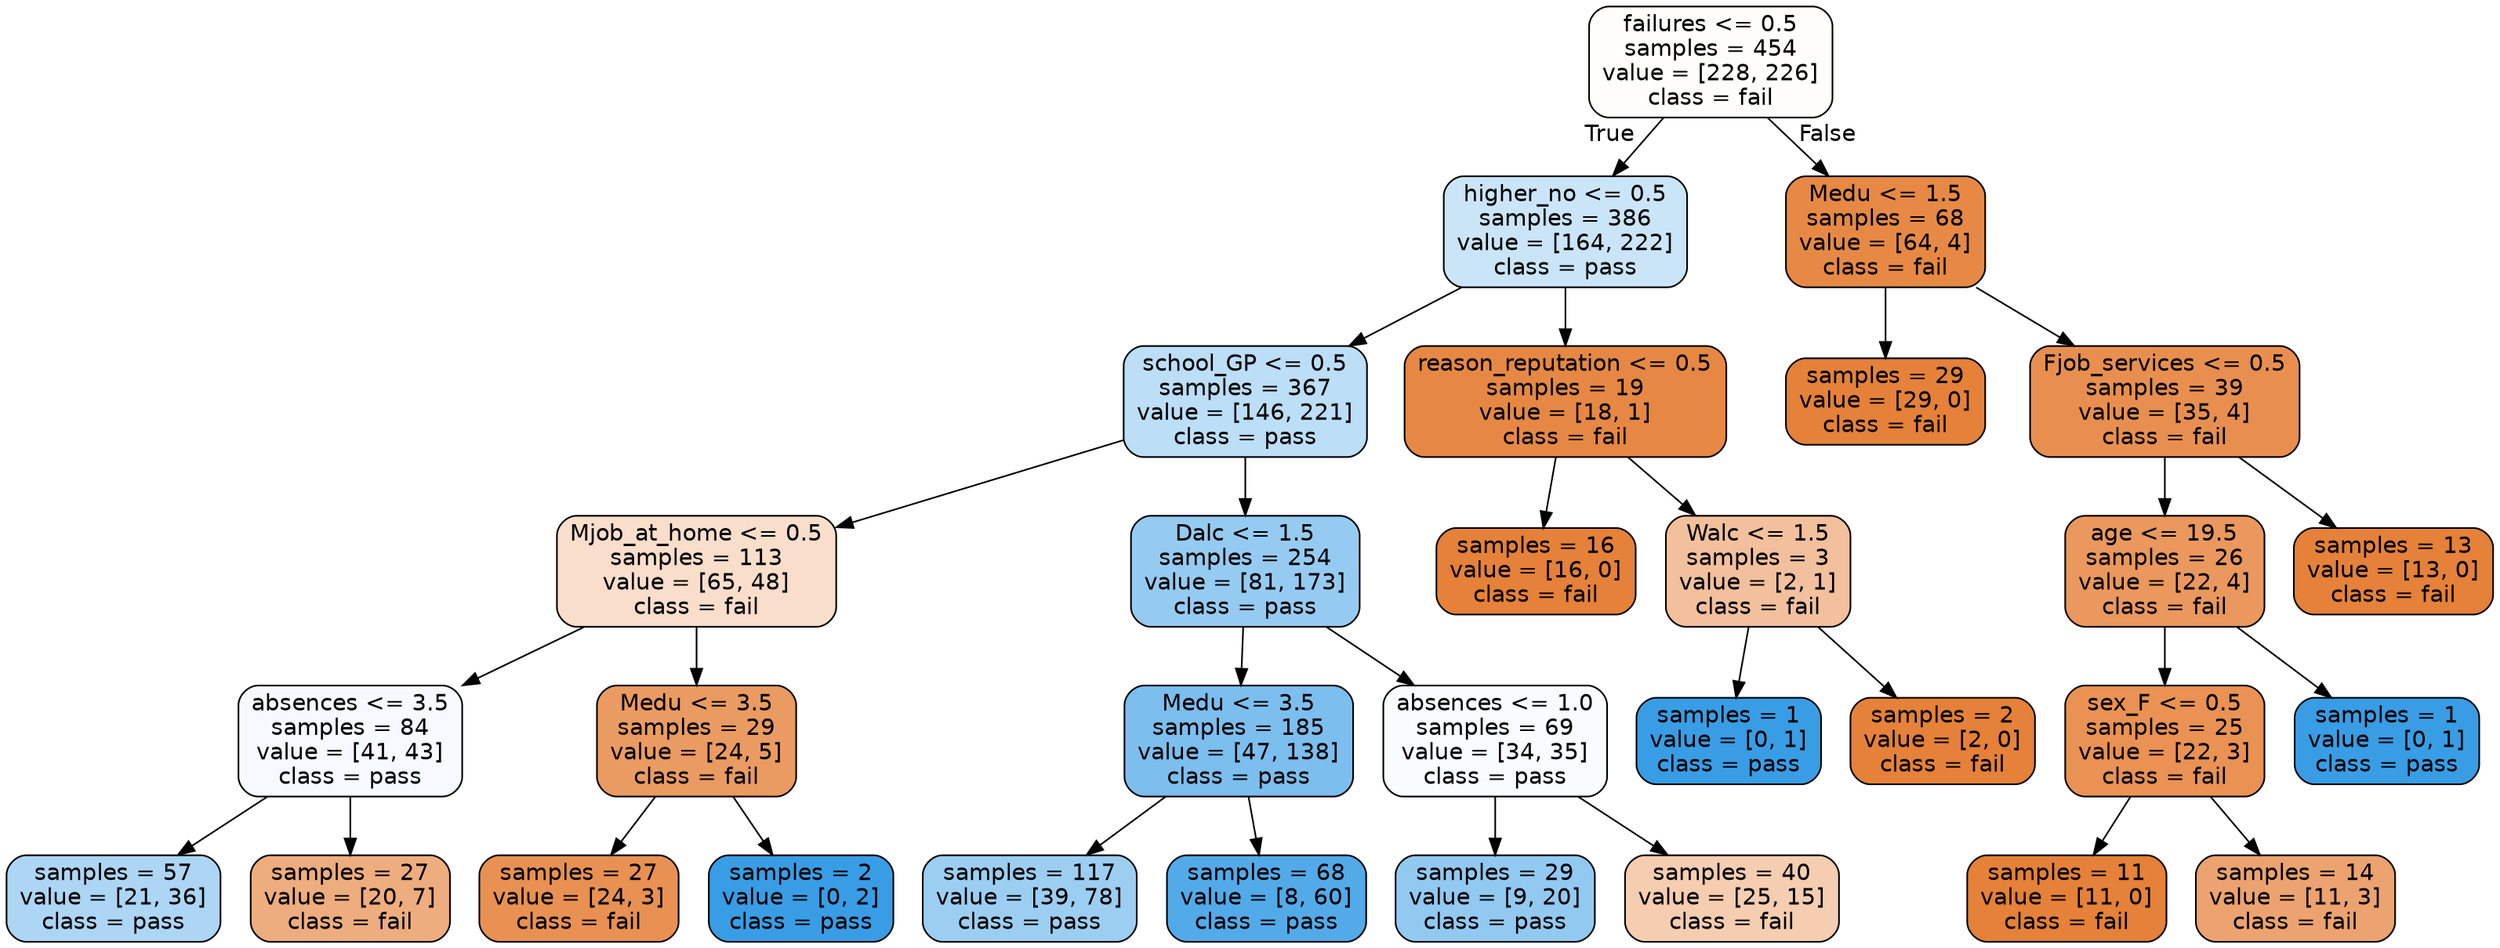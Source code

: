 digraph Tree {
node [shape=box, style="filled, rounded", color="black", fontname=helvetica] ;
edge [fontname=helvetica] ;
0 [label="failures <= 0.5\nsamples = 454\nvalue = [228, 226]\nclass = fail", fillcolor="#fffefd"] ;
1 [label="higher_no <= 0.5\nsamples = 386\nvalue = [164, 222]\nclass = pass", fillcolor="#cbe5f8"] ;
0 -> 1 [labeldistance=2.5, labelangle=45, headlabel="True"] ;
2 [label="school_GP <= 0.5\nsamples = 367\nvalue = [146, 221]\nclass = pass", fillcolor="#bcdef6"] ;
1 -> 2 ;
3 [label="Mjob_at_home <= 0.5\nsamples = 113\nvalue = [65, 48]\nclass = fail", fillcolor="#f8decb"] ;
2 -> 3 ;
4 [label="absences <= 3.5\nsamples = 84\nvalue = [41, 43]\nclass = pass", fillcolor="#f6fafe"] ;
3 -> 4 ;
5 [label="samples = 57\nvalue = [21, 36]\nclass = pass", fillcolor="#acd6f4"] ;
4 -> 5 ;
6 [label="samples = 27\nvalue = [20, 7]\nclass = fail", fillcolor="#eead7e"] ;
4 -> 6 ;
7 [label="Medu <= 3.5\nsamples = 29\nvalue = [24, 5]\nclass = fail", fillcolor="#ea9b62"] ;
3 -> 7 ;
8 [label="samples = 27\nvalue = [24, 3]\nclass = fail", fillcolor="#e89152"] ;
7 -> 8 ;
9 [label="samples = 2\nvalue = [0, 2]\nclass = pass", fillcolor="#399de5"] ;
7 -> 9 ;
10 [label="Dalc <= 1.5\nsamples = 254\nvalue = [81, 173]\nclass = pass", fillcolor="#96cbf1"] ;
2 -> 10 ;
11 [label="Medu <= 3.5\nsamples = 185\nvalue = [47, 138]\nclass = pass", fillcolor="#7cbeee"] ;
10 -> 11 ;
12 [label="samples = 117\nvalue = [39, 78]\nclass = pass", fillcolor="#9ccef2"] ;
11 -> 12 ;
13 [label="samples = 68\nvalue = [8, 60]\nclass = pass", fillcolor="#53aae8"] ;
11 -> 13 ;
14 [label="absences <= 1.0\nsamples = 69\nvalue = [34, 35]\nclass = pass", fillcolor="#f9fcfe"] ;
10 -> 14 ;
15 [label="samples = 29\nvalue = [9, 20]\nclass = pass", fillcolor="#92c9f1"] ;
14 -> 15 ;
16 [label="samples = 40\nvalue = [25, 15]\nclass = fail", fillcolor="#f5cdb0"] ;
14 -> 16 ;
17 [label="reason_reputation <= 0.5\nsamples = 19\nvalue = [18, 1]\nclass = fail", fillcolor="#e68844"] ;
1 -> 17 ;
18 [label="samples = 16\nvalue = [16, 0]\nclass = fail", fillcolor="#e58139"] ;
17 -> 18 ;
19 [label="Walc <= 1.5\nsamples = 3\nvalue = [2, 1]\nclass = fail", fillcolor="#f2c09c"] ;
17 -> 19 ;
20 [label="samples = 1\nvalue = [0, 1]\nclass = pass", fillcolor="#399de5"] ;
19 -> 20 ;
21 [label="samples = 2\nvalue = [2, 0]\nclass = fail", fillcolor="#e58139"] ;
19 -> 21 ;
22 [label="Medu <= 1.5\nsamples = 68\nvalue = [64, 4]\nclass = fail", fillcolor="#e78945"] ;
0 -> 22 [labeldistance=2.5, labelangle=-45, headlabel="False"] ;
23 [label="samples = 29\nvalue = [29, 0]\nclass = fail", fillcolor="#e58139"] ;
22 -> 23 ;
24 [label="Fjob_services <= 0.5\nsamples = 39\nvalue = [35, 4]\nclass = fail", fillcolor="#e88f50"] ;
22 -> 24 ;
25 [label="age <= 19.5\nsamples = 26\nvalue = [22, 4]\nclass = fail", fillcolor="#ea985d"] ;
24 -> 25 ;
26 [label="sex_F <= 0.5\nsamples = 25\nvalue = [22, 3]\nclass = fail", fillcolor="#e99254"] ;
25 -> 26 ;
27 [label="samples = 11\nvalue = [11, 0]\nclass = fail", fillcolor="#e58139"] ;
26 -> 27 ;
28 [label="samples = 14\nvalue = [11, 3]\nclass = fail", fillcolor="#eca36f"] ;
26 -> 28 ;
29 [label="samples = 1\nvalue = [0, 1]\nclass = pass", fillcolor="#399de5"] ;
25 -> 29 ;
30 [label="samples = 13\nvalue = [13, 0]\nclass = fail", fillcolor="#e58139"] ;
24 -> 30 ;
}